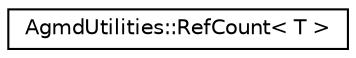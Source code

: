 digraph "Graphical Class Hierarchy"
{
  edge [fontname="Helvetica",fontsize="10",labelfontname="Helvetica",labelfontsize="10"];
  node [fontname="Helvetica",fontsize="10",shape=record];
  rankdir="LR";
  Node1 [label="AgmdUtilities::RefCount\< T \>",height=0.2,width=0.4,color="black", fillcolor="white", style="filled",URL="$class_agmd_utilities_1_1_ref_count.html"];
}

